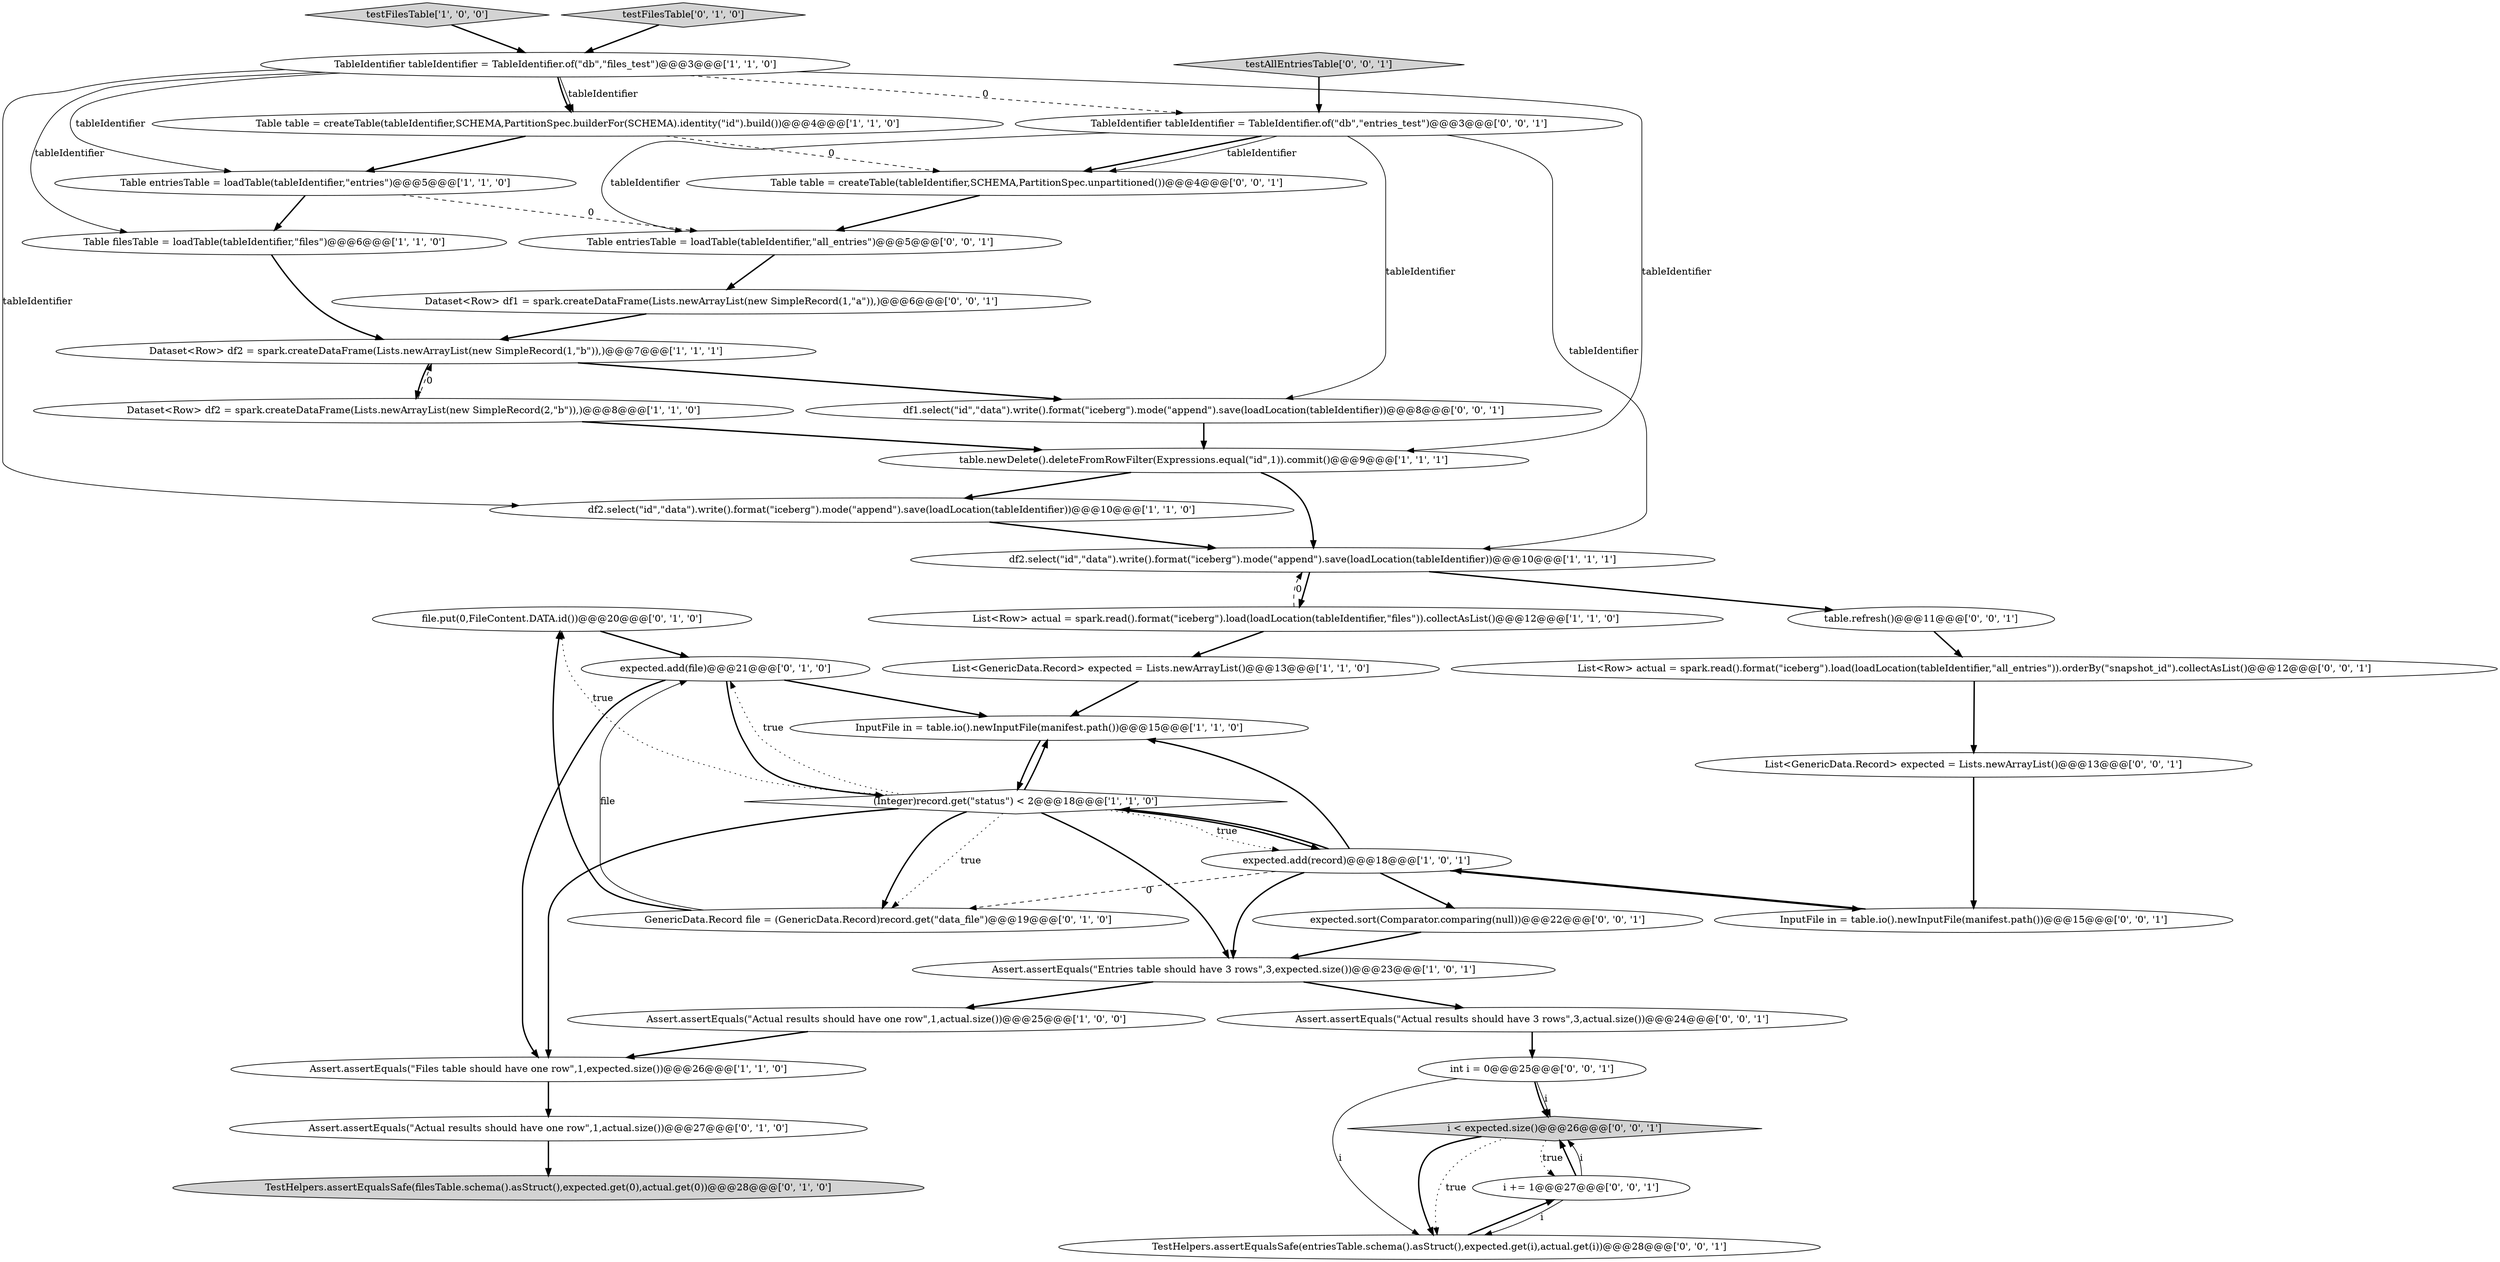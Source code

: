 digraph {
21 [style = filled, label = "file.put(0,FileContent.DATA.id())@@@20@@@['0', '1', '0']", fillcolor = white, shape = ellipse image = "AAA1AAABBB2BBB"];
18 [style = filled, label = "expected.add(file)@@@21@@@['0', '1', '0']", fillcolor = white, shape = ellipse image = "AAA1AAABBB2BBB"];
36 [style = filled, label = "TableIdentifier tableIdentifier = TableIdentifier.of(\"db\",\"entries_test\")@@@3@@@['0', '0', '1']", fillcolor = white, shape = ellipse image = "AAA0AAABBB3BBB"];
14 [style = filled, label = "Dataset<Row> df2 = spark.createDataFrame(Lists.newArrayList(new SimpleRecord(1,\"b\")),)@@@7@@@['1', '1', '1']", fillcolor = white, shape = ellipse image = "AAA0AAABBB1BBB"];
0 [style = filled, label = "df2.select(\"id\",\"data\").write().format(\"iceberg\").mode(\"append\").save(loadLocation(tableIdentifier))@@@10@@@['1', '1', '1']", fillcolor = white, shape = ellipse image = "AAA0AAABBB1BBB"];
3 [style = filled, label = "InputFile in = table.io().newInputFile(manifest.path())@@@15@@@['1', '1', '0']", fillcolor = white, shape = ellipse image = "AAA0AAABBB1BBB"];
1 [style = filled, label = "(Integer)record.get(\"status\") < 2@@@18@@@['1', '1', '0']", fillcolor = white, shape = diamond image = "AAA0AAABBB1BBB"];
20 [style = filled, label = "Assert.assertEquals(\"Actual results should have one row\",1,actual.size())@@@27@@@['0', '1', '0']", fillcolor = white, shape = ellipse image = "AAA0AAABBB2BBB"];
16 [style = filled, label = "df2.select(\"id\",\"data\").write().format(\"iceberg\").mode(\"append\").save(loadLocation(tableIdentifier))@@@10@@@['1', '1', '0']", fillcolor = white, shape = ellipse image = "AAA0AAABBB1BBB"];
8 [style = filled, label = "Table entriesTable = loadTable(tableIdentifier,\"entries\")@@@5@@@['1', '1', '0']", fillcolor = white, shape = ellipse image = "AAA0AAABBB1BBB"];
27 [style = filled, label = "InputFile in = table.io().newInputFile(manifest.path())@@@15@@@['0', '0', '1']", fillcolor = white, shape = ellipse image = "AAA0AAABBB3BBB"];
19 [style = filled, label = "TestHelpers.assertEqualsSafe(filesTable.schema().asStruct(),expected.get(0),actual.get(0))@@@28@@@['0', '1', '0']", fillcolor = lightgray, shape = ellipse image = "AAA0AAABBB2BBB"];
4 [style = filled, label = "Assert.assertEquals(\"Files table should have one row\",1,expected.size())@@@26@@@['1', '1', '0']", fillcolor = white, shape = ellipse image = "AAA0AAABBB1BBB"];
32 [style = filled, label = "List<Row> actual = spark.read().format(\"iceberg\").load(loadLocation(tableIdentifier,\"all_entries\")).orderBy(\"snapshot_id\").collectAsList()@@@12@@@['0', '0', '1']", fillcolor = white, shape = ellipse image = "AAA0AAABBB3BBB"];
13 [style = filled, label = "table.newDelete().deleteFromRowFilter(Expressions.equal(\"id\",1)).commit()@@@9@@@['1', '1', '1']", fillcolor = white, shape = ellipse image = "AAA0AAABBB1BBB"];
12 [style = filled, label = "Dataset<Row> df2 = spark.createDataFrame(Lists.newArrayList(new SimpleRecord(2,\"b\")),)@@@8@@@['1', '1', '0']", fillcolor = white, shape = ellipse image = "AAA0AAABBB1BBB"];
39 [style = filled, label = "testAllEntriesTable['0', '0', '1']", fillcolor = lightgray, shape = diamond image = "AAA0AAABBB3BBB"];
29 [style = filled, label = "i += 1@@@27@@@['0', '0', '1']", fillcolor = white, shape = ellipse image = "AAA0AAABBB3BBB"];
34 [style = filled, label = "expected.sort(Comparator.comparing(null))@@@22@@@['0', '0', '1']", fillcolor = white, shape = ellipse image = "AAA0AAABBB3BBB"];
26 [style = filled, label = "Assert.assertEquals(\"Actual results should have 3 rows\",3,actual.size())@@@24@@@['0', '0', '1']", fillcolor = white, shape = ellipse image = "AAA0AAABBB3BBB"];
2 [style = filled, label = "testFilesTable['1', '0', '0']", fillcolor = lightgray, shape = diamond image = "AAA0AAABBB1BBB"];
17 [style = filled, label = "Assert.assertEquals(\"Actual results should have one row\",1,actual.size())@@@25@@@['1', '0', '0']", fillcolor = white, shape = ellipse image = "AAA0AAABBB1BBB"];
6 [style = filled, label = "List<GenericData.Record> expected = Lists.newArrayList()@@@13@@@['1', '1', '0']", fillcolor = white, shape = ellipse image = "AAA0AAABBB1BBB"];
33 [style = filled, label = "Dataset<Row> df1 = spark.createDataFrame(Lists.newArrayList(new SimpleRecord(1,\"a\")),)@@@6@@@['0', '0', '1']", fillcolor = white, shape = ellipse image = "AAA0AAABBB3BBB"];
25 [style = filled, label = "df1.select(\"id\",\"data\").write().format(\"iceberg\").mode(\"append\").save(loadLocation(tableIdentifier))@@@8@@@['0', '0', '1']", fillcolor = white, shape = ellipse image = "AAA0AAABBB3BBB"];
7 [style = filled, label = "Table table = createTable(tableIdentifier,SCHEMA,PartitionSpec.builderFor(SCHEMA).identity(\"id\").build())@@@4@@@['1', '1', '0']", fillcolor = white, shape = ellipse image = "AAA0AAABBB1BBB"];
11 [style = filled, label = "List<Row> actual = spark.read().format(\"iceberg\").load(loadLocation(tableIdentifier,\"files\")).collectAsList()@@@12@@@['1', '1', '0']", fillcolor = white, shape = ellipse image = "AAA0AAABBB1BBB"];
15 [style = filled, label = "Table filesTable = loadTable(tableIdentifier,\"files\")@@@6@@@['1', '1', '0']", fillcolor = white, shape = ellipse image = "AAA0AAABBB1BBB"];
23 [style = filled, label = "GenericData.Record file = (GenericData.Record)record.get(\"data_file\")@@@19@@@['0', '1', '0']", fillcolor = white, shape = ellipse image = "AAA1AAABBB2BBB"];
28 [style = filled, label = "i < expected.size()@@@26@@@['0', '0', '1']", fillcolor = lightgray, shape = diamond image = "AAA0AAABBB3BBB"];
30 [style = filled, label = "int i = 0@@@25@@@['0', '0', '1']", fillcolor = white, shape = ellipse image = "AAA0AAABBB3BBB"];
31 [style = filled, label = "table.refresh()@@@11@@@['0', '0', '1']", fillcolor = white, shape = ellipse image = "AAA0AAABBB3BBB"];
10 [style = filled, label = "expected.add(record)@@@18@@@['1', '0', '1']", fillcolor = white, shape = ellipse image = "AAA0AAABBB1BBB"];
9 [style = filled, label = "TableIdentifier tableIdentifier = TableIdentifier.of(\"db\",\"files_test\")@@@3@@@['1', '1', '0']", fillcolor = white, shape = ellipse image = "AAA0AAABBB1BBB"];
35 [style = filled, label = "TestHelpers.assertEqualsSafe(entriesTable.schema().asStruct(),expected.get(i),actual.get(i))@@@28@@@['0', '0', '1']", fillcolor = white, shape = ellipse image = "AAA0AAABBB3BBB"];
24 [style = filled, label = "Table entriesTable = loadTable(tableIdentifier,\"all_entries\")@@@5@@@['0', '0', '1']", fillcolor = white, shape = ellipse image = "AAA0AAABBB3BBB"];
37 [style = filled, label = "Table table = createTable(tableIdentifier,SCHEMA,PartitionSpec.unpartitioned())@@@4@@@['0', '0', '1']", fillcolor = white, shape = ellipse image = "AAA0AAABBB3BBB"];
5 [style = filled, label = "Assert.assertEquals(\"Entries table should have 3 rows\",3,expected.size())@@@23@@@['1', '0', '1']", fillcolor = white, shape = ellipse image = "AAA0AAABBB1BBB"];
22 [style = filled, label = "testFilesTable['0', '1', '0']", fillcolor = lightgray, shape = diamond image = "AAA0AAABBB2BBB"];
38 [style = filled, label = "List<GenericData.Record> expected = Lists.newArrayList()@@@13@@@['0', '0', '1']", fillcolor = white, shape = ellipse image = "AAA0AAABBB3BBB"];
18->3 [style = bold, label=""];
1->18 [style = dotted, label="true"];
9->15 [style = solid, label="tableIdentifier"];
9->8 [style = solid, label="tableIdentifier"];
32->38 [style = bold, label=""];
7->8 [style = bold, label=""];
36->37 [style = bold, label=""];
37->24 [style = bold, label=""];
1->10 [style = bold, label=""];
28->35 [style = bold, label=""];
24->33 [style = bold, label=""];
12->14 [style = dashed, label="0"];
13->0 [style = bold, label=""];
34->5 [style = bold, label=""];
29->28 [style = bold, label=""];
28->35 [style = dotted, label="true"];
29->28 [style = solid, label="i"];
16->0 [style = bold, label=""];
10->27 [style = bold, label=""];
8->24 [style = dashed, label="0"];
36->37 [style = solid, label="tableIdentifier"];
9->16 [style = solid, label="tableIdentifier"];
14->12 [style = bold, label=""];
11->6 [style = bold, label=""];
1->23 [style = bold, label=""];
22->9 [style = bold, label=""];
0->11 [style = bold, label=""];
4->20 [style = bold, label=""];
31->32 [style = bold, label=""];
5->26 [style = bold, label=""];
3->1 [style = bold, label=""];
10->3 [style = bold, label=""];
12->13 [style = bold, label=""];
20->19 [style = bold, label=""];
36->25 [style = solid, label="tableIdentifier"];
5->17 [style = bold, label=""];
17->4 [style = bold, label=""];
23->21 [style = bold, label=""];
10->1 [style = bold, label=""];
0->31 [style = bold, label=""];
2->9 [style = bold, label=""];
39->36 [style = bold, label=""];
1->23 [style = dotted, label="true"];
1->3 [style = bold, label=""];
36->0 [style = solid, label="tableIdentifier"];
11->0 [style = dashed, label="0"];
9->36 [style = dashed, label="0"];
15->14 [style = bold, label=""];
13->16 [style = bold, label=""];
36->24 [style = solid, label="tableIdentifier"];
21->18 [style = bold, label=""];
1->21 [style = dotted, label="true"];
27->10 [style = bold, label=""];
6->3 [style = bold, label=""];
25->13 [style = bold, label=""];
8->15 [style = bold, label=""];
30->35 [style = solid, label="i"];
30->28 [style = solid, label="i"];
1->4 [style = bold, label=""];
14->25 [style = bold, label=""];
33->14 [style = bold, label=""];
35->29 [style = bold, label=""];
29->35 [style = solid, label="i"];
30->28 [style = bold, label=""];
18->1 [style = bold, label=""];
7->37 [style = dashed, label="0"];
9->7 [style = solid, label="tableIdentifier"];
10->34 [style = bold, label=""];
10->23 [style = dashed, label="0"];
23->18 [style = solid, label="file"];
26->30 [style = bold, label=""];
38->27 [style = bold, label=""];
28->29 [style = dotted, label="true"];
10->5 [style = bold, label=""];
1->10 [style = dotted, label="true"];
9->13 [style = solid, label="tableIdentifier"];
18->4 [style = bold, label=""];
1->5 [style = bold, label=""];
9->7 [style = bold, label=""];
}
